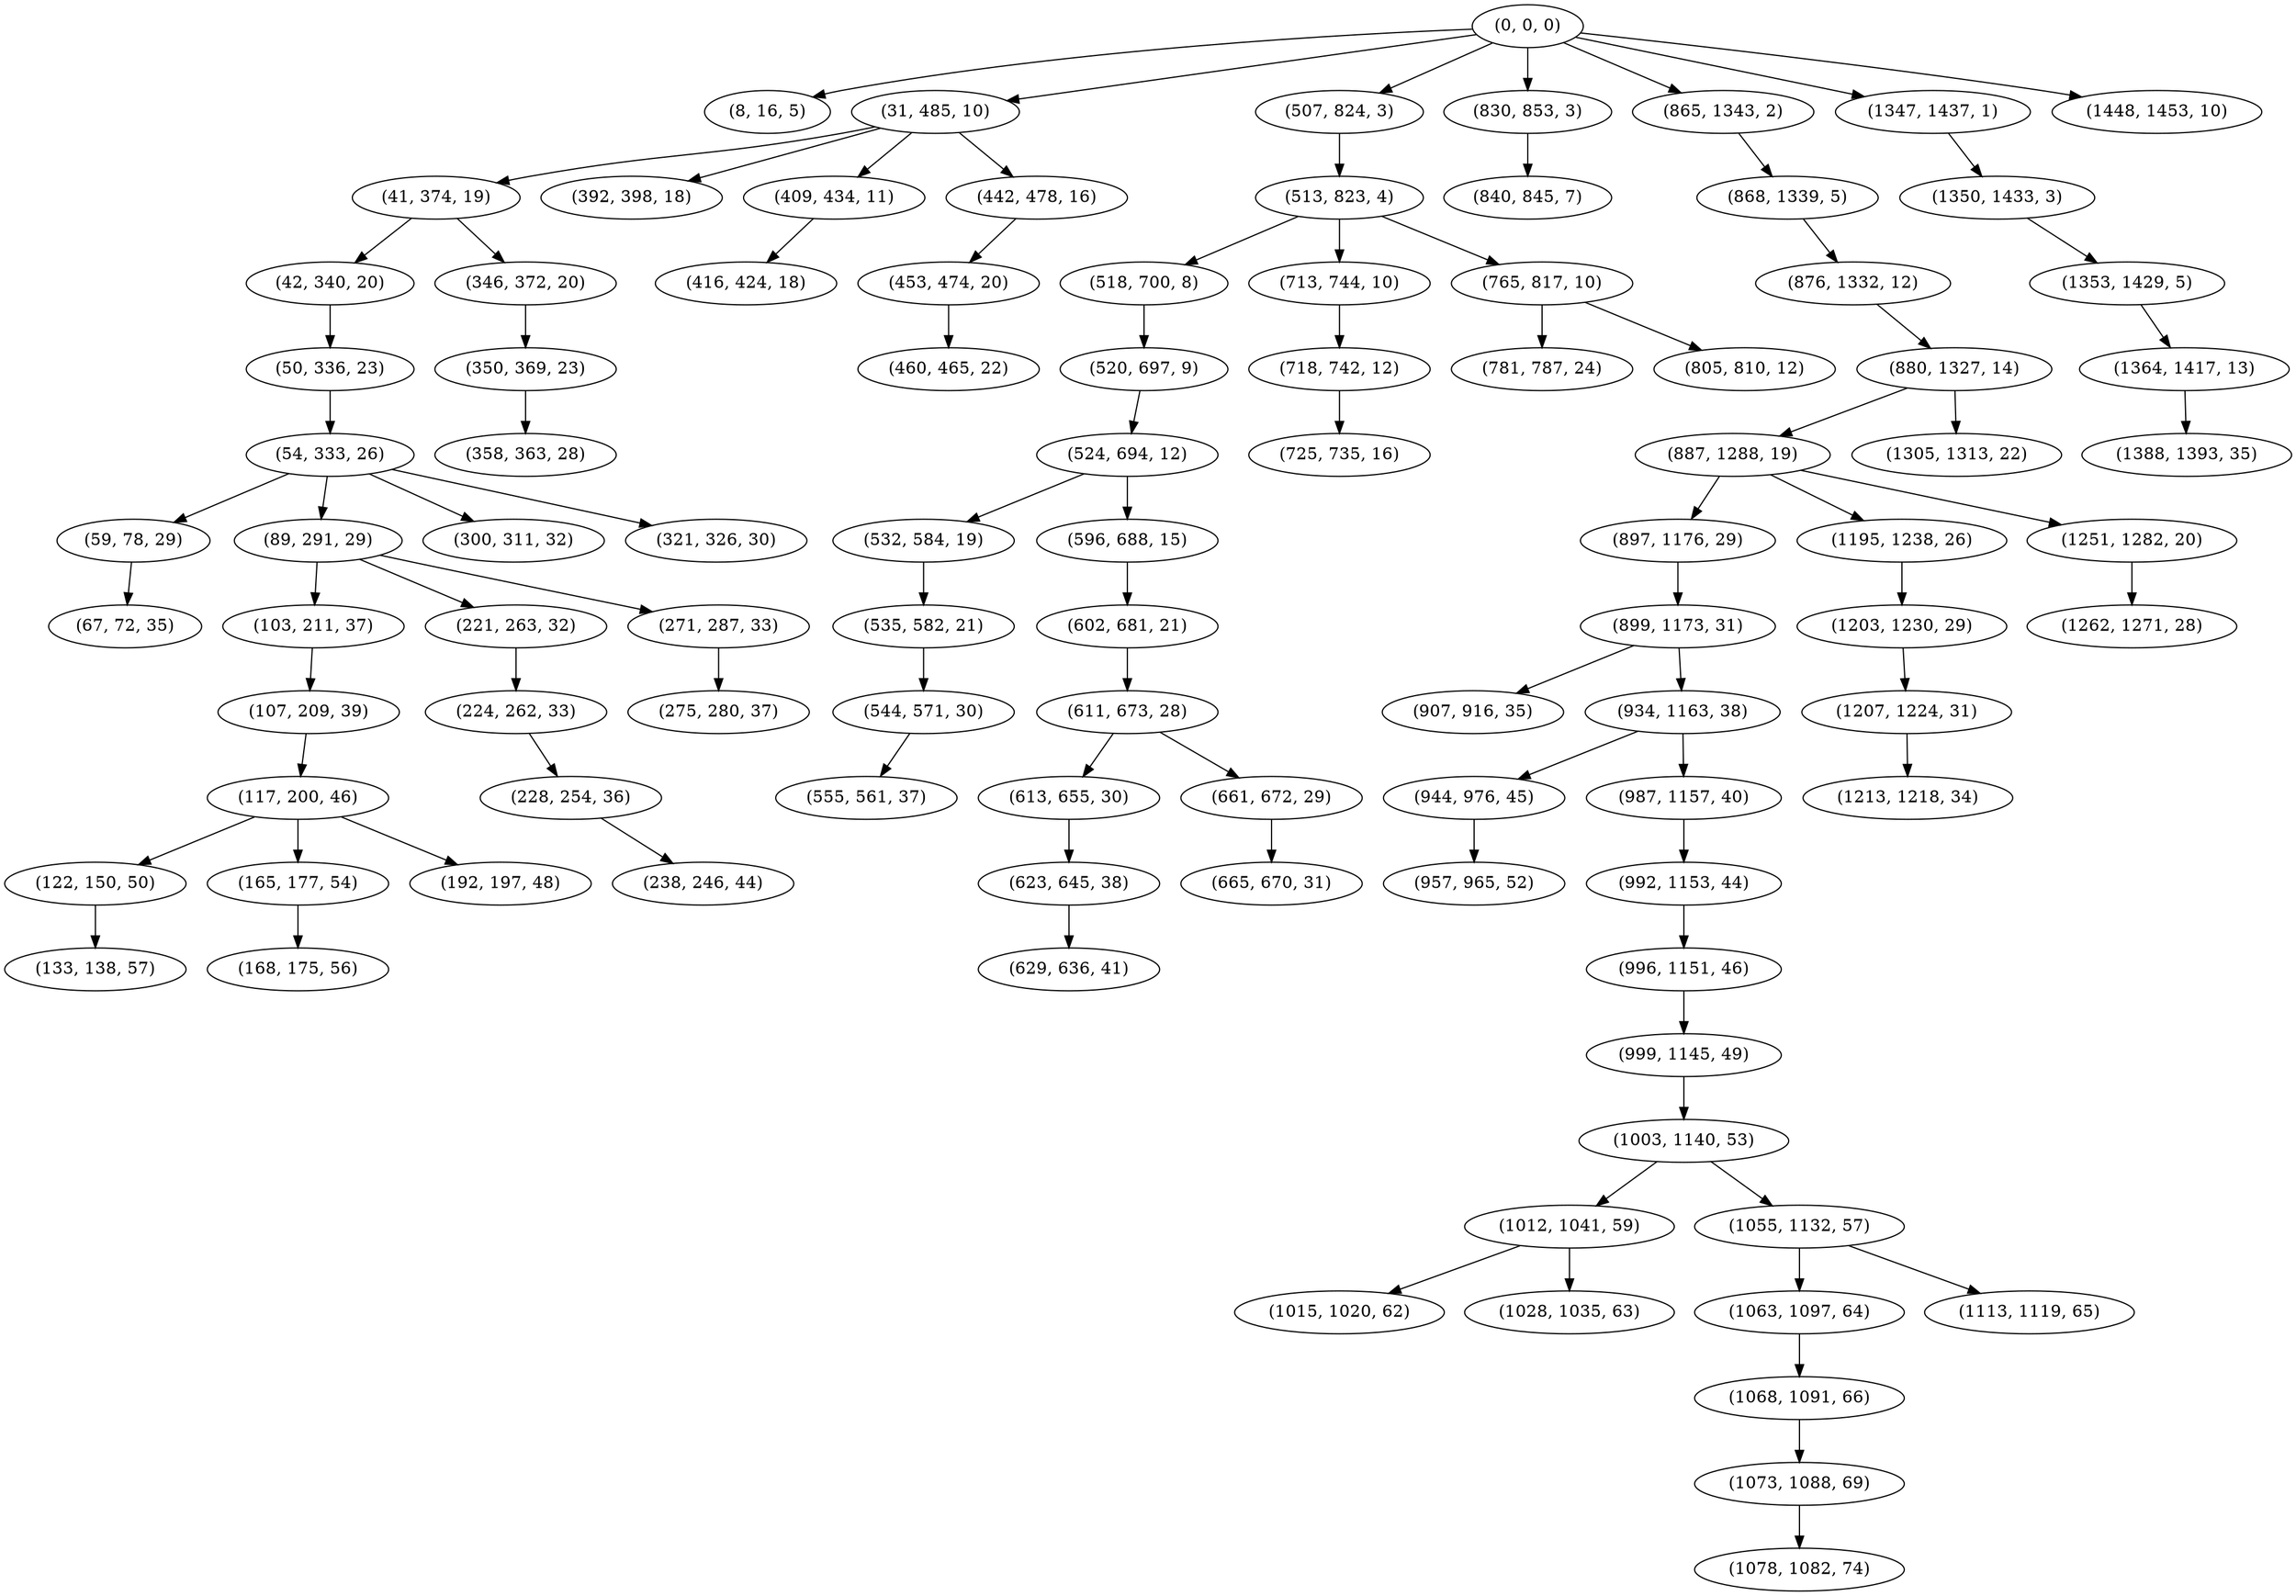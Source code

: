 digraph tree {
    "(0, 0, 0)";
    "(8, 16, 5)";
    "(31, 485, 10)";
    "(41, 374, 19)";
    "(42, 340, 20)";
    "(50, 336, 23)";
    "(54, 333, 26)";
    "(59, 78, 29)";
    "(67, 72, 35)";
    "(89, 291, 29)";
    "(103, 211, 37)";
    "(107, 209, 39)";
    "(117, 200, 46)";
    "(122, 150, 50)";
    "(133, 138, 57)";
    "(165, 177, 54)";
    "(168, 175, 56)";
    "(192, 197, 48)";
    "(221, 263, 32)";
    "(224, 262, 33)";
    "(228, 254, 36)";
    "(238, 246, 44)";
    "(271, 287, 33)";
    "(275, 280, 37)";
    "(300, 311, 32)";
    "(321, 326, 30)";
    "(346, 372, 20)";
    "(350, 369, 23)";
    "(358, 363, 28)";
    "(392, 398, 18)";
    "(409, 434, 11)";
    "(416, 424, 18)";
    "(442, 478, 16)";
    "(453, 474, 20)";
    "(460, 465, 22)";
    "(507, 824, 3)";
    "(513, 823, 4)";
    "(518, 700, 8)";
    "(520, 697, 9)";
    "(524, 694, 12)";
    "(532, 584, 19)";
    "(535, 582, 21)";
    "(544, 571, 30)";
    "(555, 561, 37)";
    "(596, 688, 15)";
    "(602, 681, 21)";
    "(611, 673, 28)";
    "(613, 655, 30)";
    "(623, 645, 38)";
    "(629, 636, 41)";
    "(661, 672, 29)";
    "(665, 670, 31)";
    "(713, 744, 10)";
    "(718, 742, 12)";
    "(725, 735, 16)";
    "(765, 817, 10)";
    "(781, 787, 24)";
    "(805, 810, 12)";
    "(830, 853, 3)";
    "(840, 845, 7)";
    "(865, 1343, 2)";
    "(868, 1339, 5)";
    "(876, 1332, 12)";
    "(880, 1327, 14)";
    "(887, 1288, 19)";
    "(897, 1176, 29)";
    "(899, 1173, 31)";
    "(907, 916, 35)";
    "(934, 1163, 38)";
    "(944, 976, 45)";
    "(957, 965, 52)";
    "(987, 1157, 40)";
    "(992, 1153, 44)";
    "(996, 1151, 46)";
    "(999, 1145, 49)";
    "(1003, 1140, 53)";
    "(1012, 1041, 59)";
    "(1015, 1020, 62)";
    "(1028, 1035, 63)";
    "(1055, 1132, 57)";
    "(1063, 1097, 64)";
    "(1068, 1091, 66)";
    "(1073, 1088, 69)";
    "(1078, 1082, 74)";
    "(1113, 1119, 65)";
    "(1195, 1238, 26)";
    "(1203, 1230, 29)";
    "(1207, 1224, 31)";
    "(1213, 1218, 34)";
    "(1251, 1282, 20)";
    "(1262, 1271, 28)";
    "(1305, 1313, 22)";
    "(1347, 1437, 1)";
    "(1350, 1433, 3)";
    "(1353, 1429, 5)";
    "(1364, 1417, 13)";
    "(1388, 1393, 35)";
    "(1448, 1453, 10)";
    "(0, 0, 0)" -> "(8, 16, 5)";
    "(0, 0, 0)" -> "(31, 485, 10)";
    "(0, 0, 0)" -> "(507, 824, 3)";
    "(0, 0, 0)" -> "(830, 853, 3)";
    "(0, 0, 0)" -> "(865, 1343, 2)";
    "(0, 0, 0)" -> "(1347, 1437, 1)";
    "(0, 0, 0)" -> "(1448, 1453, 10)";
    "(31, 485, 10)" -> "(41, 374, 19)";
    "(31, 485, 10)" -> "(392, 398, 18)";
    "(31, 485, 10)" -> "(409, 434, 11)";
    "(31, 485, 10)" -> "(442, 478, 16)";
    "(41, 374, 19)" -> "(42, 340, 20)";
    "(41, 374, 19)" -> "(346, 372, 20)";
    "(42, 340, 20)" -> "(50, 336, 23)";
    "(50, 336, 23)" -> "(54, 333, 26)";
    "(54, 333, 26)" -> "(59, 78, 29)";
    "(54, 333, 26)" -> "(89, 291, 29)";
    "(54, 333, 26)" -> "(300, 311, 32)";
    "(54, 333, 26)" -> "(321, 326, 30)";
    "(59, 78, 29)" -> "(67, 72, 35)";
    "(89, 291, 29)" -> "(103, 211, 37)";
    "(89, 291, 29)" -> "(221, 263, 32)";
    "(89, 291, 29)" -> "(271, 287, 33)";
    "(103, 211, 37)" -> "(107, 209, 39)";
    "(107, 209, 39)" -> "(117, 200, 46)";
    "(117, 200, 46)" -> "(122, 150, 50)";
    "(117, 200, 46)" -> "(165, 177, 54)";
    "(117, 200, 46)" -> "(192, 197, 48)";
    "(122, 150, 50)" -> "(133, 138, 57)";
    "(165, 177, 54)" -> "(168, 175, 56)";
    "(221, 263, 32)" -> "(224, 262, 33)";
    "(224, 262, 33)" -> "(228, 254, 36)";
    "(228, 254, 36)" -> "(238, 246, 44)";
    "(271, 287, 33)" -> "(275, 280, 37)";
    "(346, 372, 20)" -> "(350, 369, 23)";
    "(350, 369, 23)" -> "(358, 363, 28)";
    "(409, 434, 11)" -> "(416, 424, 18)";
    "(442, 478, 16)" -> "(453, 474, 20)";
    "(453, 474, 20)" -> "(460, 465, 22)";
    "(507, 824, 3)" -> "(513, 823, 4)";
    "(513, 823, 4)" -> "(518, 700, 8)";
    "(513, 823, 4)" -> "(713, 744, 10)";
    "(513, 823, 4)" -> "(765, 817, 10)";
    "(518, 700, 8)" -> "(520, 697, 9)";
    "(520, 697, 9)" -> "(524, 694, 12)";
    "(524, 694, 12)" -> "(532, 584, 19)";
    "(524, 694, 12)" -> "(596, 688, 15)";
    "(532, 584, 19)" -> "(535, 582, 21)";
    "(535, 582, 21)" -> "(544, 571, 30)";
    "(544, 571, 30)" -> "(555, 561, 37)";
    "(596, 688, 15)" -> "(602, 681, 21)";
    "(602, 681, 21)" -> "(611, 673, 28)";
    "(611, 673, 28)" -> "(613, 655, 30)";
    "(611, 673, 28)" -> "(661, 672, 29)";
    "(613, 655, 30)" -> "(623, 645, 38)";
    "(623, 645, 38)" -> "(629, 636, 41)";
    "(661, 672, 29)" -> "(665, 670, 31)";
    "(713, 744, 10)" -> "(718, 742, 12)";
    "(718, 742, 12)" -> "(725, 735, 16)";
    "(765, 817, 10)" -> "(781, 787, 24)";
    "(765, 817, 10)" -> "(805, 810, 12)";
    "(830, 853, 3)" -> "(840, 845, 7)";
    "(865, 1343, 2)" -> "(868, 1339, 5)";
    "(868, 1339, 5)" -> "(876, 1332, 12)";
    "(876, 1332, 12)" -> "(880, 1327, 14)";
    "(880, 1327, 14)" -> "(887, 1288, 19)";
    "(880, 1327, 14)" -> "(1305, 1313, 22)";
    "(887, 1288, 19)" -> "(897, 1176, 29)";
    "(887, 1288, 19)" -> "(1195, 1238, 26)";
    "(887, 1288, 19)" -> "(1251, 1282, 20)";
    "(897, 1176, 29)" -> "(899, 1173, 31)";
    "(899, 1173, 31)" -> "(907, 916, 35)";
    "(899, 1173, 31)" -> "(934, 1163, 38)";
    "(934, 1163, 38)" -> "(944, 976, 45)";
    "(934, 1163, 38)" -> "(987, 1157, 40)";
    "(944, 976, 45)" -> "(957, 965, 52)";
    "(987, 1157, 40)" -> "(992, 1153, 44)";
    "(992, 1153, 44)" -> "(996, 1151, 46)";
    "(996, 1151, 46)" -> "(999, 1145, 49)";
    "(999, 1145, 49)" -> "(1003, 1140, 53)";
    "(1003, 1140, 53)" -> "(1012, 1041, 59)";
    "(1003, 1140, 53)" -> "(1055, 1132, 57)";
    "(1012, 1041, 59)" -> "(1015, 1020, 62)";
    "(1012, 1041, 59)" -> "(1028, 1035, 63)";
    "(1055, 1132, 57)" -> "(1063, 1097, 64)";
    "(1055, 1132, 57)" -> "(1113, 1119, 65)";
    "(1063, 1097, 64)" -> "(1068, 1091, 66)";
    "(1068, 1091, 66)" -> "(1073, 1088, 69)";
    "(1073, 1088, 69)" -> "(1078, 1082, 74)";
    "(1195, 1238, 26)" -> "(1203, 1230, 29)";
    "(1203, 1230, 29)" -> "(1207, 1224, 31)";
    "(1207, 1224, 31)" -> "(1213, 1218, 34)";
    "(1251, 1282, 20)" -> "(1262, 1271, 28)";
    "(1347, 1437, 1)" -> "(1350, 1433, 3)";
    "(1350, 1433, 3)" -> "(1353, 1429, 5)";
    "(1353, 1429, 5)" -> "(1364, 1417, 13)";
    "(1364, 1417, 13)" -> "(1388, 1393, 35)";
}
